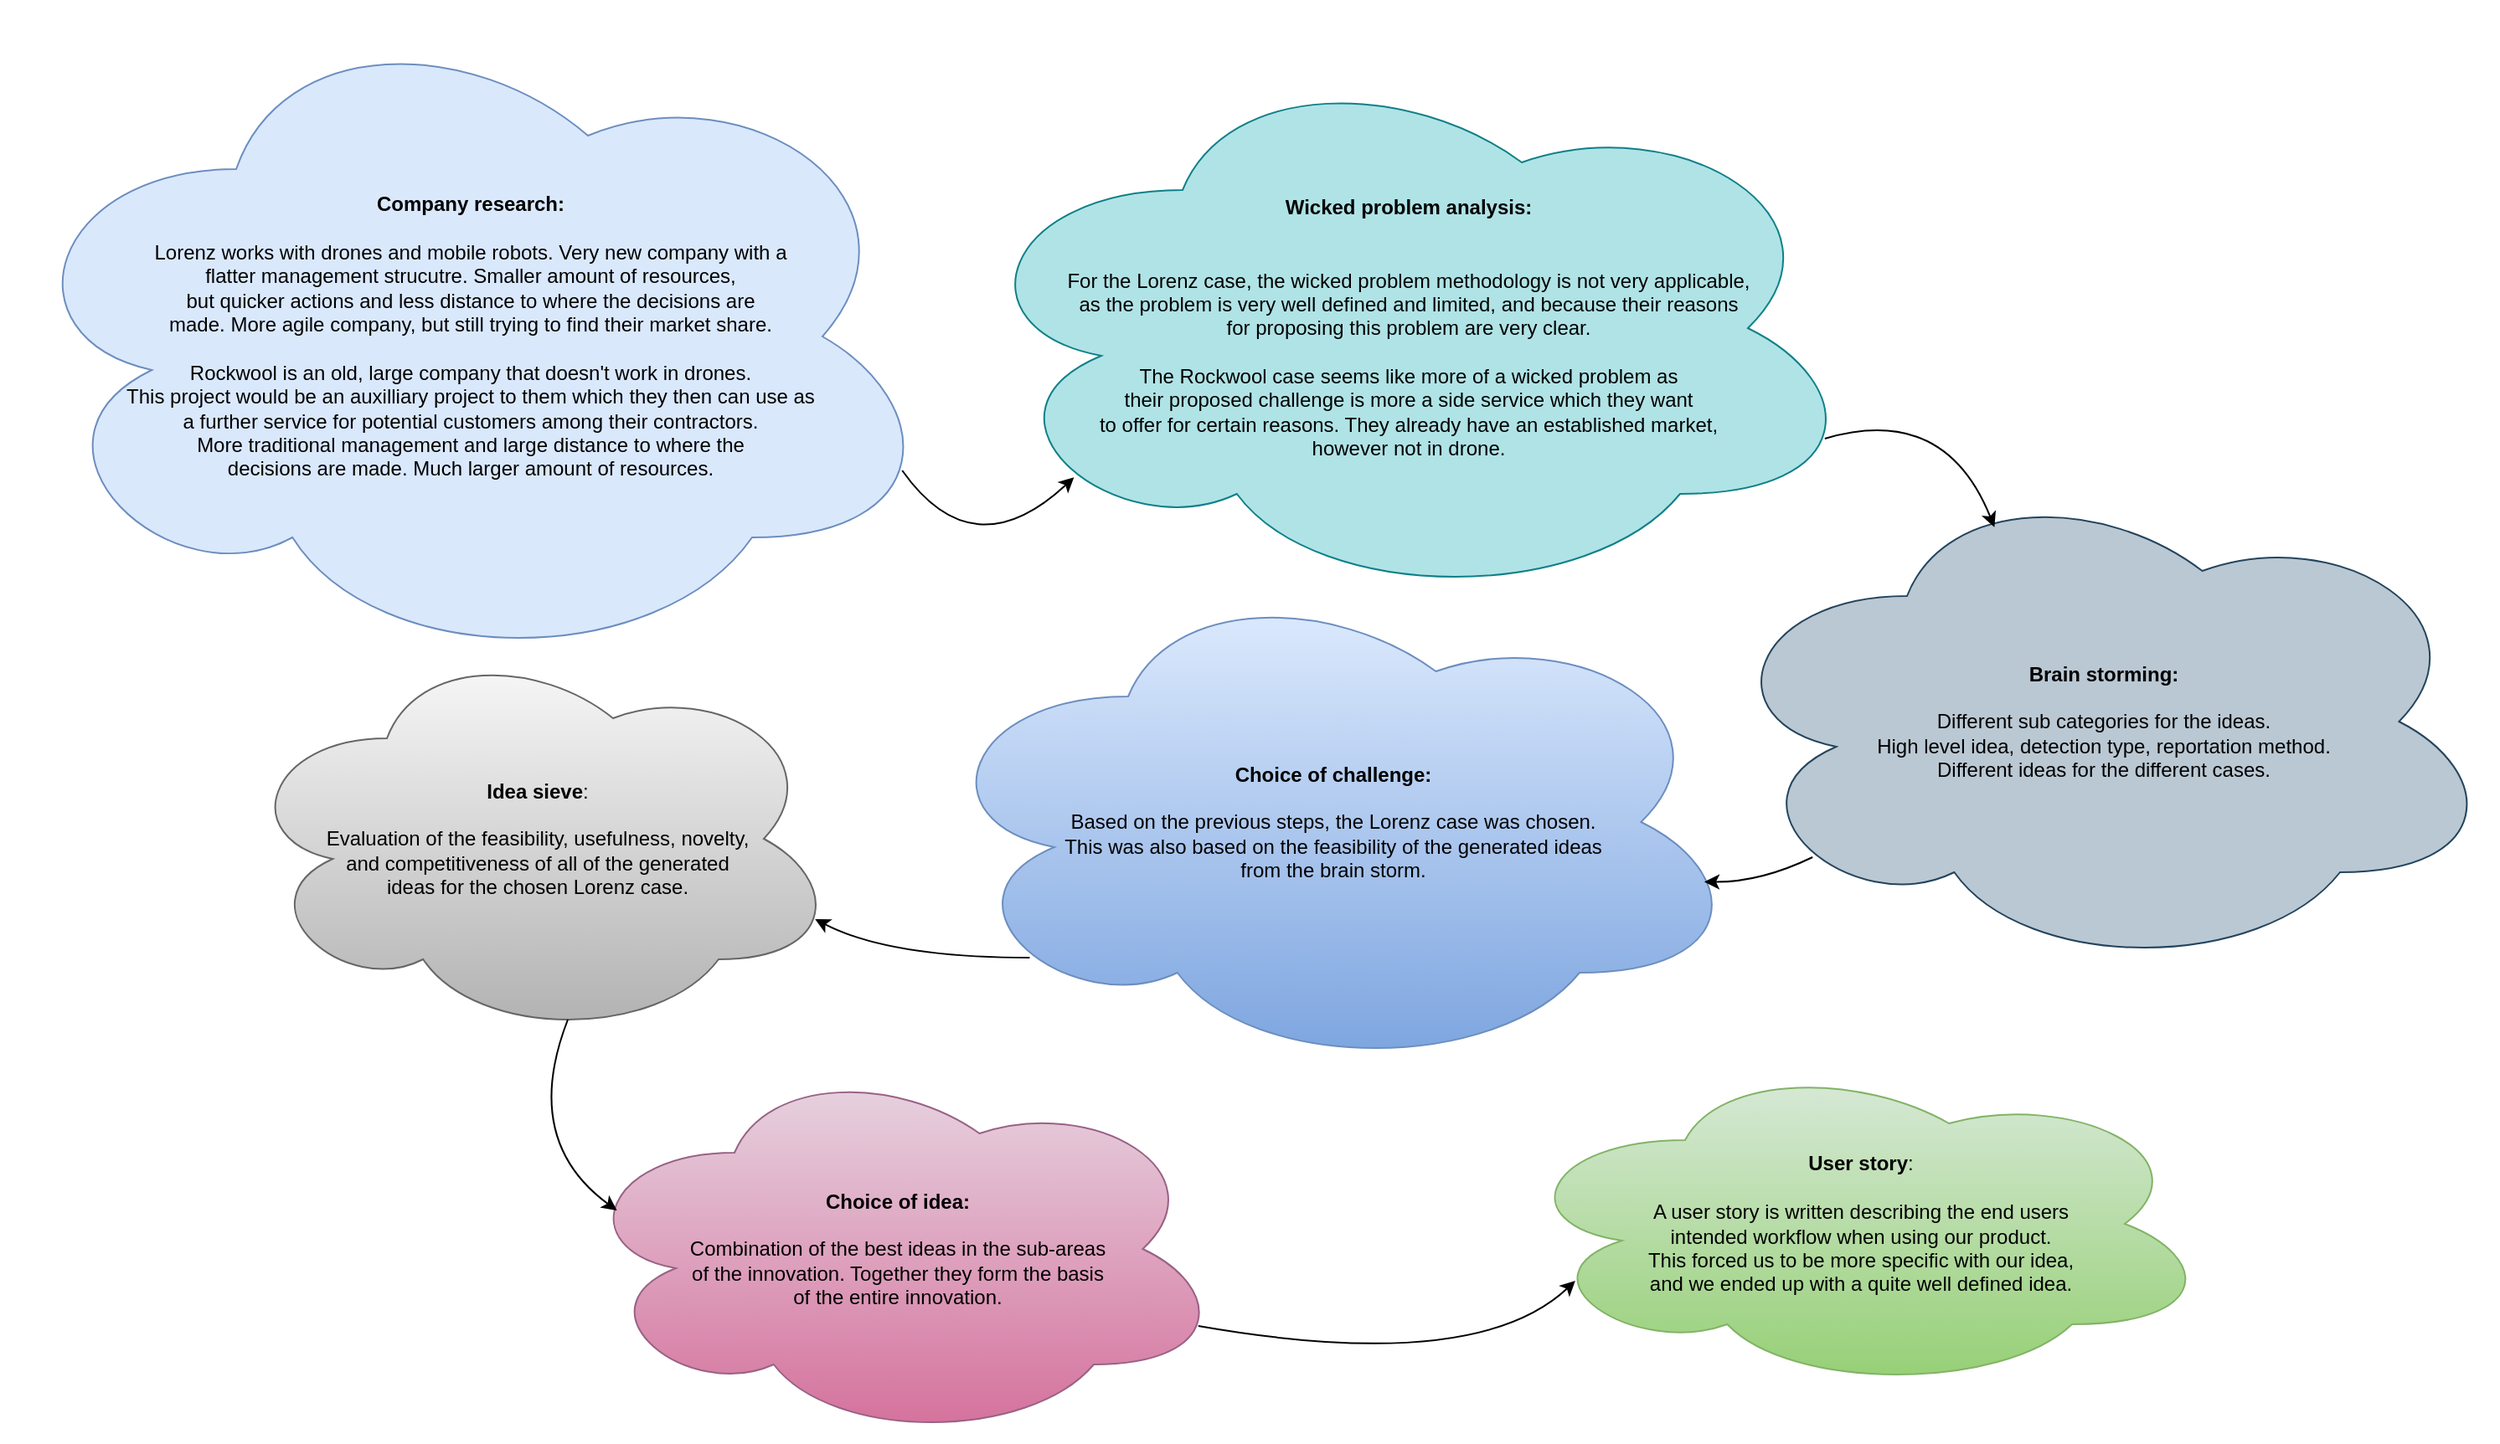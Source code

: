 <mxfile version="13.7.6" type="device"><diagram id="UsnKO-VxypiJIQSWXpiQ" name="Page-1"><mxGraphModel dx="2031" dy="1077" grid="1" gridSize="10" guides="1" tooltips="1" connect="1" arrows="1" fold="1" page="1" pageScale="1" pageWidth="827" pageHeight="1169" math="0" shadow="0"><root><mxCell id="0"/><mxCell id="1" parent="0"/><mxCell id="CIm8xJEoWpXpZgEQbQ-f-1" value="&lt;div&gt;&lt;b&gt;Company research:&lt;/b&gt;&lt;/div&gt;&lt;div&gt;&lt;br&gt;&lt;/div&gt;&lt;div&gt;Lorenz works with drones and mobile robots. Very new company with a &lt;br&gt;&lt;/div&gt;&lt;div&gt;flatter management strucutre. Smaller amount of resources, &lt;br&gt;&lt;/div&gt;&lt;div&gt;but quicker actions and less distance to where the decisions are &lt;br&gt;&lt;/div&gt;&lt;div&gt;made. More agile company, but still trying to find their market share.&lt;/div&gt;&lt;div&gt;&lt;br&gt;&lt;/div&gt;&lt;div&gt;Rockwool is an old, large company that doesn't work in drones. &lt;br&gt;&lt;/div&gt;&lt;div&gt;This project would be an auxilliary project to them which they then can use as &lt;br&gt;&lt;/div&gt;&lt;div&gt;a further service for potential customers among their contractors. &lt;br&gt;&lt;/div&gt;&lt;div&gt;More traditional management and large distance to where the &lt;br&gt;&lt;/div&gt;&lt;div&gt;decisions are made. Much larger amount of resources.&lt;br&gt;&lt;/div&gt;" style="ellipse;shape=cloud;whiteSpace=wrap;html=1;fillColor=#dae8fc;strokeColor=#6c8ebf;" vertex="1" parent="1"><mxGeometry y="80" width="560" height="400" as="geometry"/></mxCell><mxCell id="CIm8xJEoWpXpZgEQbQ-f-2" value="&lt;div&gt;&lt;b&gt;Wicked problem analysis:&lt;/b&gt;&lt;/div&gt;&lt;div&gt;&lt;b&gt;&lt;br&gt;&lt;/b&gt;&lt;/div&gt;&lt;div&gt;&lt;br&gt;&lt;div&gt;For the Lorenz case, the wicked problem methodology is not very applicable,&lt;/div&gt;&lt;div&gt;as the problem is very well defined and limited, and because their reasons&lt;/div&gt;for proposing this problem are very clear.&lt;/div&gt;&lt;div&gt;&lt;b&gt;&lt;br&gt;&lt;/b&gt;&lt;/div&gt;&lt;div&gt;The Rockwool case seems like more of a wicked problem as &lt;br&gt;&lt;/div&gt;&lt;div&gt;their proposed challenge is more a side service which they want &lt;br&gt;&lt;/div&gt;&lt;div&gt;to offer for certain reasons. They already have an established market, &lt;br&gt;&lt;/div&gt;&lt;div&gt;however not in drone.&lt;/div&gt;" style="ellipse;shape=cloud;whiteSpace=wrap;html=1;fillColor=#b0e3e6;strokeColor=#0e8088;" vertex="1" parent="1"><mxGeometry x="570" y="110" width="540" height="330" as="geometry"/></mxCell><mxCell id="CIm8xJEoWpXpZgEQbQ-f-4" value="&lt;div&gt;&lt;b&gt;Choice of challenge:&lt;/b&gt;&lt;/div&gt;&lt;div&gt;&lt;b&gt;&lt;br&gt;&lt;/b&gt;&lt;/div&gt;&lt;div&gt;Based on the previous steps, the Lorenz case was chosen. &lt;br&gt;&lt;/div&gt;&lt;div&gt;This was also based on the feasibility of the generated ideas&lt;/div&gt;&lt;div&gt;from the brain storm.&lt;br&gt;&lt;b&gt;&lt;/b&gt;&lt;/div&gt;" style="ellipse;shape=cloud;whiteSpace=wrap;html=1;gradientColor=#7ea6e0;fillColor=#dae8fc;strokeColor=#6c8ebf;" vertex="1" parent="1"><mxGeometry x="550" y="420" width="490" height="300" as="geometry"/></mxCell><mxCell id="CIm8xJEoWpXpZgEQbQ-f-5" value="&lt;div&gt;&lt;b&gt;Idea sieve&lt;/b&gt;:&lt;/div&gt;&lt;div&gt;&lt;br&gt;&lt;/div&gt;&lt;div&gt;Evaluation of the feasibility, usefulness, novelty,&lt;/div&gt;&lt;div&gt;and competitiveness of all of the generated &lt;br&gt;&lt;/div&gt;&lt;div&gt;ideas for the chosen Lorenz case.&lt;br&gt;&lt;/div&gt;" style="ellipse;shape=cloud;whiteSpace=wrap;html=1;gradientColor=#b3b3b3;fillColor=#f5f5f5;strokeColor=#666666;" vertex="1" parent="1"><mxGeometry x="140" y="460" width="360" height="240" as="geometry"/></mxCell><mxCell id="CIm8xJEoWpXpZgEQbQ-f-6" value="&lt;div&gt;&lt;b&gt;Choice of idea:&lt;/b&gt;&lt;/div&gt;&lt;div&gt;&lt;b&gt;&lt;br&gt;&lt;/b&gt;&lt;/div&gt;&lt;div&gt;Combination of the best ideas in the sub-areas &lt;br&gt;&lt;/div&gt;&lt;div&gt;of the innovation. Together they form the basis &lt;br&gt;&lt;/div&gt;&lt;div&gt;of the entire innovation.&lt;br&gt;&lt;/div&gt;" style="ellipse;shape=cloud;whiteSpace=wrap;html=1;gradientColor=#d5739d;fillColor=#e6d0de;strokeColor=#996185;" vertex="1" parent="1"><mxGeometry x="340" y="710" width="390" height="230" as="geometry"/></mxCell><mxCell id="CIm8xJEoWpXpZgEQbQ-f-7" value="&lt;div&gt;&lt;b&gt;User story&lt;/b&gt;:&lt;/div&gt;&lt;div&gt;&lt;br&gt;&lt;/div&gt;&lt;div&gt;A user story is written describing the end users &lt;br&gt;&lt;/div&gt;&lt;div&gt;intended workflow when using our product.&lt;/div&gt;&lt;div&gt;This forced us to be more specific with our idea,&lt;/div&gt;&lt;div&gt;and we ended up with a quite well defined idea.&lt;br&gt;&lt;/div&gt;" style="ellipse;shape=cloud;whiteSpace=wrap;html=1;gradientColor=#97d077;fillColor=#d5e8d4;strokeColor=#82b366;" vertex="1" parent="1"><mxGeometry x="900" y="710" width="420" height="200" as="geometry"/></mxCell><mxCell id="CIm8xJEoWpXpZgEQbQ-f-18" value="&lt;div&gt;&lt;b&gt;Brain storming:&lt;/b&gt;&lt;/div&gt;&lt;div&gt;&lt;b&gt;&lt;br&gt;&lt;/b&gt;&lt;/div&gt;&lt;div&gt;Different sub categories for the ideas. &lt;br&gt;&lt;/div&gt;&lt;div&gt;High level idea, detection type, reportation method.&lt;/div&gt;&lt;div&gt;Different ideas for the different cases.&lt;br&gt;&lt;b&gt;&lt;/b&gt;&lt;/div&gt;" style="ellipse;shape=cloud;whiteSpace=wrap;html=1;fillColor=#bac8d3;strokeColor=#23445d;" vertex="1" parent="1"><mxGeometry x="1020" y="360" width="470" height="300" as="geometry"/></mxCell><mxCell id="CIm8xJEoWpXpZgEQbQ-f-19" value="" style="curved=1;endArrow=classic;html=1;exitX=0.96;exitY=0.7;exitDx=0;exitDy=0;exitPerimeter=0;entryX=0.13;entryY=0.77;entryDx=0;entryDy=0;entryPerimeter=0;" edge="1" parent="1" source="CIm8xJEoWpXpZgEQbQ-f-1" target="CIm8xJEoWpXpZgEQbQ-f-2"><mxGeometry width="50" height="50" relative="1" as="geometry"><mxPoint x="540" y="380" as="sourcePoint"/><mxPoint x="590" y="330" as="targetPoint"/><Array as="points"><mxPoint x="580" y="420"/></Array></mxGeometry></mxCell><mxCell id="CIm8xJEoWpXpZgEQbQ-f-20" value="" style="curved=1;endArrow=classic;html=1;exitX=0.96;exitY=0.7;exitDx=0;exitDy=0;exitPerimeter=0;entryX=0.361;entryY=0.113;entryDx=0;entryDy=0;entryPerimeter=0;" edge="1" parent="1" source="CIm8xJEoWpXpZgEQbQ-f-2" target="CIm8xJEoWpXpZgEQbQ-f-18"><mxGeometry width="50" height="50" relative="1" as="geometry"><mxPoint x="1490" y="140" as="sourcePoint"/><mxPoint x="1540" y="90" as="targetPoint"/><Array as="points"><mxPoint x="1160" y="320"/></Array></mxGeometry></mxCell><mxCell id="CIm8xJEoWpXpZgEQbQ-f-21" value="" style="curved=1;endArrow=classic;html=1;exitX=0.13;exitY=0.77;exitDx=0;exitDy=0;exitPerimeter=0;entryX=0.952;entryY=0.619;entryDx=0;entryDy=0;entryPerimeter=0;" edge="1" parent="1" source="CIm8xJEoWpXpZgEQbQ-f-18" target="CIm8xJEoWpXpZgEQbQ-f-4"><mxGeometry width="50" height="50" relative="1" as="geometry"><mxPoint x="1150" y="790" as="sourcePoint"/><mxPoint x="1200" y="740" as="targetPoint"/><Array as="points"><mxPoint x="1050" y="606"/></Array></mxGeometry></mxCell><mxCell id="CIm8xJEoWpXpZgEQbQ-f-22" value="" style="curved=1;endArrow=classic;html=1;exitX=0.13;exitY=0.77;exitDx=0;exitDy=0;exitPerimeter=0;entryX=0.96;entryY=0.7;entryDx=0;entryDy=0;entryPerimeter=0;" edge="1" parent="1" source="CIm8xJEoWpXpZgEQbQ-f-4" target="CIm8xJEoWpXpZgEQbQ-f-5"><mxGeometry width="50" height="50" relative="1" as="geometry"><mxPoint x="490" y="800" as="sourcePoint"/><mxPoint x="540" y="750" as="targetPoint"/><Array as="points"><mxPoint x="530" y="651"/></Array></mxGeometry></mxCell><mxCell id="CIm8xJEoWpXpZgEQbQ-f-23" value="" style="curved=1;endArrow=classic;html=1;exitX=0.55;exitY=0.95;exitDx=0;exitDy=0;exitPerimeter=0;entryX=0.07;entryY=0.4;entryDx=0;entryDy=0;entryPerimeter=0;" edge="1" parent="1" source="CIm8xJEoWpXpZgEQbQ-f-5" target="CIm8xJEoWpXpZgEQbQ-f-6"><mxGeometry width="50" height="50" relative="1" as="geometry"><mxPoint x="240" y="820" as="sourcePoint"/><mxPoint x="290" y="770" as="targetPoint"/><Array as="points"><mxPoint x="310" y="760"/></Array></mxGeometry></mxCell><mxCell id="CIm8xJEoWpXpZgEQbQ-f-24" value="" style="curved=1;endArrow=classic;html=1;exitX=0.96;exitY=0.7;exitDx=0;exitDy=0;exitPerimeter=0;entryX=0.094;entryY=0.67;entryDx=0;entryDy=0;entryPerimeter=0;" edge="1" parent="1" source="CIm8xJEoWpXpZgEQbQ-f-6" target="CIm8xJEoWpXpZgEQbQ-f-7"><mxGeometry width="50" height="50" relative="1" as="geometry"><mxPoint x="680" y="870" as="sourcePoint"/><mxPoint x="730" y="820" as="targetPoint"/><Array as="points"><mxPoint x="880" y="900"/></Array></mxGeometry></mxCell></root></mxGraphModel></diagram></mxfile>